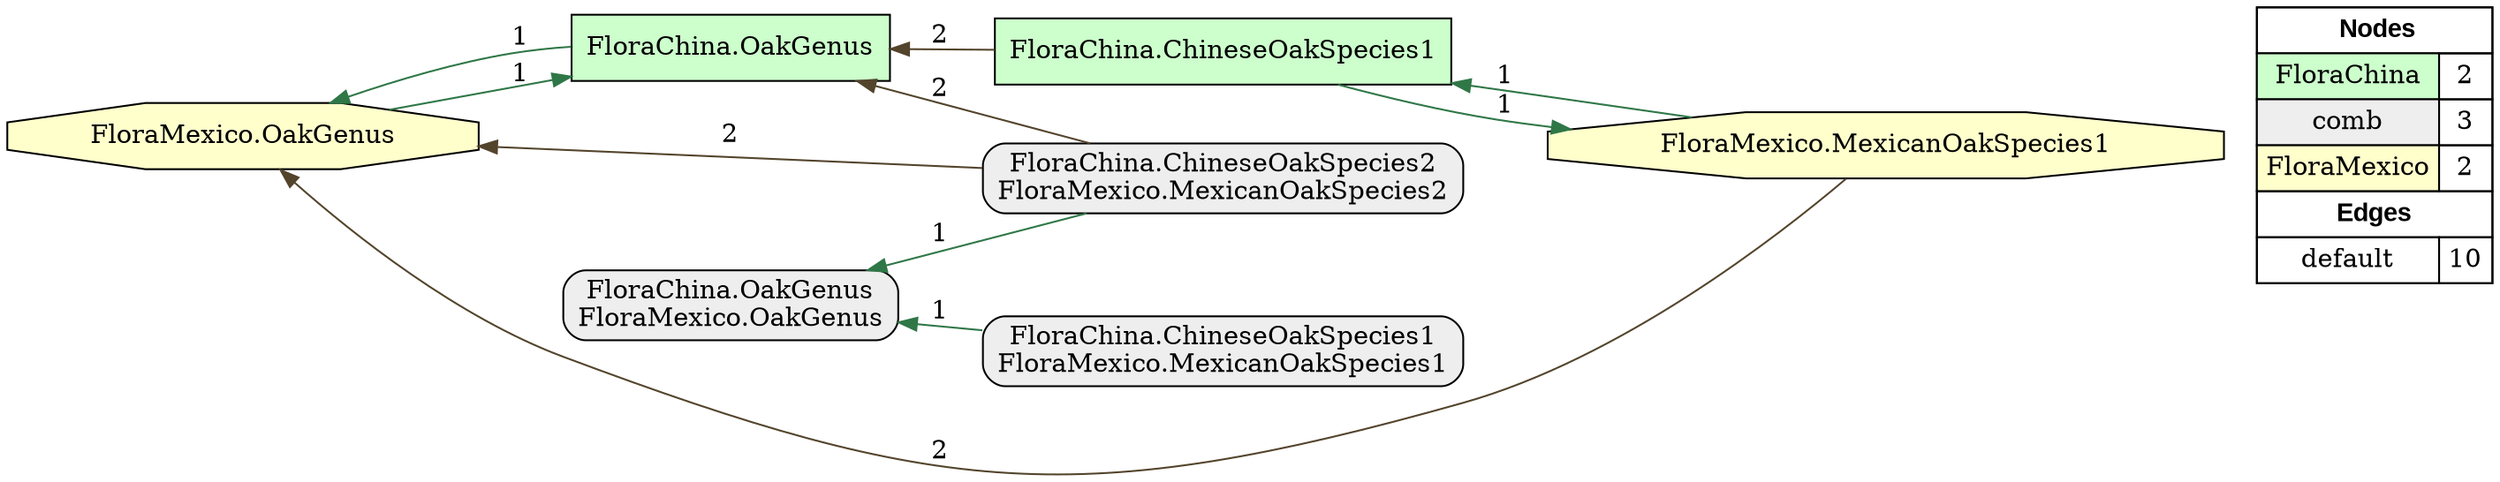 digraph{
rankdir=RL
node[shape=box style=filled fillcolor="#CCFFCC"] 
"FloraChina.OakGenus"
"FloraChina.ChineseOakSpecies1"
node[shape=box style="filled,rounded" fillcolor="#EEEEEE"] 
"FloraChina.ChineseOakSpecies2\nFloraMexico.MexicanOakSpecies2"
"FloraChina.ChineseOakSpecies1\nFloraMexico.MexicanOakSpecies1"
"FloraChina.OakGenus\nFloraMexico.OakGenus"
node[shape=octagon style=filled fillcolor="#FFFFCC"] 
"FloraMexico.OakGenus"
"FloraMexico.MexicanOakSpecies1"
edge[arrowhead=normal style=solid color="#000000" constraint=true ]
"FloraMexico.MexicanOakSpecies1" -> "FloraMexico.OakGenus" [label="2"][color="#53442c"]
"FloraChina.ChineseOakSpecies2\nFloraMexico.MexicanOakSpecies2" -> "FloraMexico.OakGenus" [label="2"][color="#53442c"]
"FloraMexico.OakGenus" -> "FloraChina.OakGenus" [label="1"][color="#2f7747"]
"FloraChina.ChineseOakSpecies1" -> "FloraMexico.MexicanOakSpecies1" [label="1"][color="#2f7747"]
"FloraChina.OakGenus" -> "FloraMexico.OakGenus" [label="1"][color="#2f7747"]
"FloraChina.ChineseOakSpecies1" -> "FloraChina.OakGenus" [label="2"][color="#53442c"]
"FloraMexico.MexicanOakSpecies1" -> "FloraChina.ChineseOakSpecies1" [label="1"][color="#2f7747"]
"FloraChina.ChineseOakSpecies1\nFloraMexico.MexicanOakSpecies1" -> "FloraChina.OakGenus\nFloraMexico.OakGenus" [label="1"][color="#2f7747"]
"FloraChina.ChineseOakSpecies2\nFloraMexico.MexicanOakSpecies2" -> "FloraChina.OakGenus" [label="2"][color="#53442c"]
"FloraChina.ChineseOakSpecies2\nFloraMexico.MexicanOakSpecies2" -> "FloraChina.OakGenus\nFloraMexico.OakGenus" [label="1"][color="#2f7747"]
edge[arrowhead=normal style=solid color="#000000" constraint=true ]
node[shape=box] 
{rank=source Legend [fillcolor= white margin=0 label=< 
 <TABLE BORDER="0" CELLBORDER="1" CELLSPACING="0" CELLPADDING="4"> 
<TR> <TD COLSPAN="2"><font face="Arial Black"> Nodes</font></TD> </TR> 
<TR> 
 <TD bgcolor="#CCFFCC">FloraChina</TD> 
 <TD>2</TD> 
 </TR> 
<TR> 
 <TD bgcolor="#EEEEEE">comb</TD> 
 <TD>3</TD> 
 </TR> 
<TR> 
 <TD bgcolor="#FFFFCC">FloraMexico</TD> 
 <TD>2</TD> 
 </TR> 
<TR> <TD COLSPAN="2"><font face = "Arial Black"> Edges </font></TD> </TR> 
<TR> 
 <TD><font color ="#000000">default</font></TD> 
 <TD>10</TD> 
 </TR> 
</TABLE> 
 >] } 
}